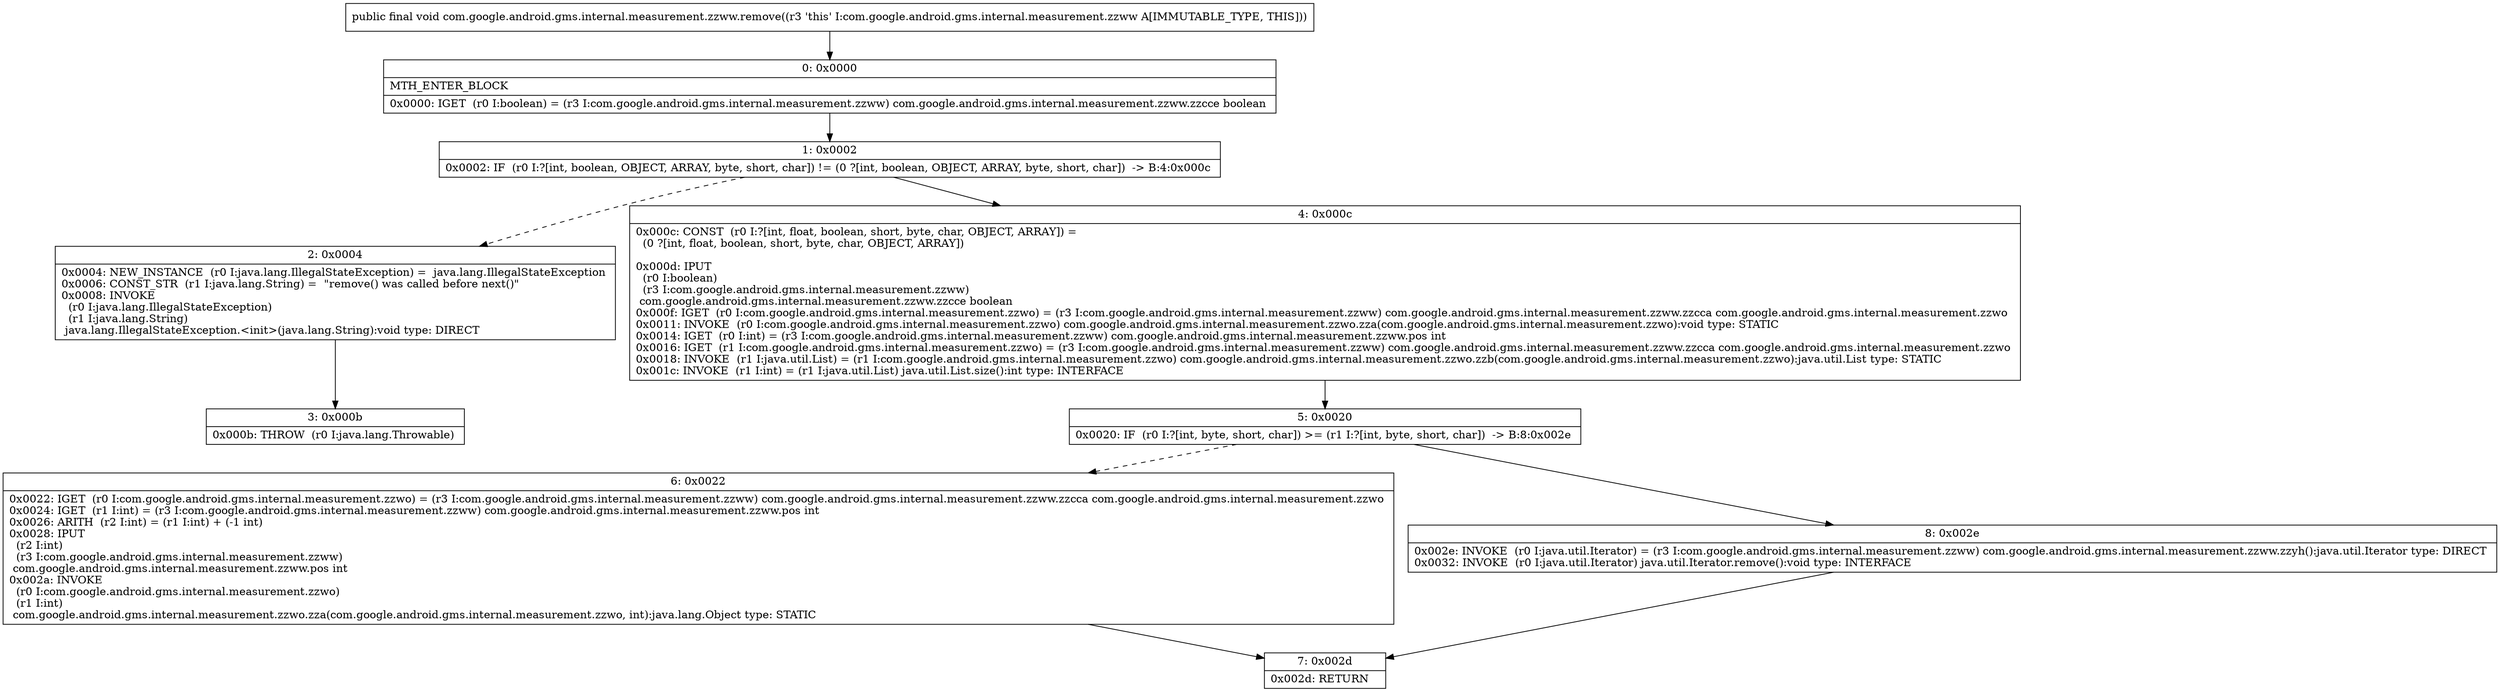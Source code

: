 digraph "CFG forcom.google.android.gms.internal.measurement.zzww.remove()V" {
Node_0 [shape=record,label="{0\:\ 0x0000|MTH_ENTER_BLOCK\l|0x0000: IGET  (r0 I:boolean) = (r3 I:com.google.android.gms.internal.measurement.zzww) com.google.android.gms.internal.measurement.zzww.zzcce boolean \l}"];
Node_1 [shape=record,label="{1\:\ 0x0002|0x0002: IF  (r0 I:?[int, boolean, OBJECT, ARRAY, byte, short, char]) != (0 ?[int, boolean, OBJECT, ARRAY, byte, short, char])  \-\> B:4:0x000c \l}"];
Node_2 [shape=record,label="{2\:\ 0x0004|0x0004: NEW_INSTANCE  (r0 I:java.lang.IllegalStateException) =  java.lang.IllegalStateException \l0x0006: CONST_STR  (r1 I:java.lang.String) =  \"remove() was called before next()\" \l0x0008: INVOKE  \l  (r0 I:java.lang.IllegalStateException)\l  (r1 I:java.lang.String)\l java.lang.IllegalStateException.\<init\>(java.lang.String):void type: DIRECT \l}"];
Node_3 [shape=record,label="{3\:\ 0x000b|0x000b: THROW  (r0 I:java.lang.Throwable) \l}"];
Node_4 [shape=record,label="{4\:\ 0x000c|0x000c: CONST  (r0 I:?[int, float, boolean, short, byte, char, OBJECT, ARRAY]) = \l  (0 ?[int, float, boolean, short, byte, char, OBJECT, ARRAY])\l \l0x000d: IPUT  \l  (r0 I:boolean)\l  (r3 I:com.google.android.gms.internal.measurement.zzww)\l com.google.android.gms.internal.measurement.zzww.zzcce boolean \l0x000f: IGET  (r0 I:com.google.android.gms.internal.measurement.zzwo) = (r3 I:com.google.android.gms.internal.measurement.zzww) com.google.android.gms.internal.measurement.zzww.zzcca com.google.android.gms.internal.measurement.zzwo \l0x0011: INVOKE  (r0 I:com.google.android.gms.internal.measurement.zzwo) com.google.android.gms.internal.measurement.zzwo.zza(com.google.android.gms.internal.measurement.zzwo):void type: STATIC \l0x0014: IGET  (r0 I:int) = (r3 I:com.google.android.gms.internal.measurement.zzww) com.google.android.gms.internal.measurement.zzww.pos int \l0x0016: IGET  (r1 I:com.google.android.gms.internal.measurement.zzwo) = (r3 I:com.google.android.gms.internal.measurement.zzww) com.google.android.gms.internal.measurement.zzww.zzcca com.google.android.gms.internal.measurement.zzwo \l0x0018: INVOKE  (r1 I:java.util.List) = (r1 I:com.google.android.gms.internal.measurement.zzwo) com.google.android.gms.internal.measurement.zzwo.zzb(com.google.android.gms.internal.measurement.zzwo):java.util.List type: STATIC \l0x001c: INVOKE  (r1 I:int) = (r1 I:java.util.List) java.util.List.size():int type: INTERFACE \l}"];
Node_5 [shape=record,label="{5\:\ 0x0020|0x0020: IF  (r0 I:?[int, byte, short, char]) \>= (r1 I:?[int, byte, short, char])  \-\> B:8:0x002e \l}"];
Node_6 [shape=record,label="{6\:\ 0x0022|0x0022: IGET  (r0 I:com.google.android.gms.internal.measurement.zzwo) = (r3 I:com.google.android.gms.internal.measurement.zzww) com.google.android.gms.internal.measurement.zzww.zzcca com.google.android.gms.internal.measurement.zzwo \l0x0024: IGET  (r1 I:int) = (r3 I:com.google.android.gms.internal.measurement.zzww) com.google.android.gms.internal.measurement.zzww.pos int \l0x0026: ARITH  (r2 I:int) = (r1 I:int) + (\-1 int) \l0x0028: IPUT  \l  (r2 I:int)\l  (r3 I:com.google.android.gms.internal.measurement.zzww)\l com.google.android.gms.internal.measurement.zzww.pos int \l0x002a: INVOKE  \l  (r0 I:com.google.android.gms.internal.measurement.zzwo)\l  (r1 I:int)\l com.google.android.gms.internal.measurement.zzwo.zza(com.google.android.gms.internal.measurement.zzwo, int):java.lang.Object type: STATIC \l}"];
Node_7 [shape=record,label="{7\:\ 0x002d|0x002d: RETURN   \l}"];
Node_8 [shape=record,label="{8\:\ 0x002e|0x002e: INVOKE  (r0 I:java.util.Iterator) = (r3 I:com.google.android.gms.internal.measurement.zzww) com.google.android.gms.internal.measurement.zzww.zzyh():java.util.Iterator type: DIRECT \l0x0032: INVOKE  (r0 I:java.util.Iterator) java.util.Iterator.remove():void type: INTERFACE \l}"];
MethodNode[shape=record,label="{public final void com.google.android.gms.internal.measurement.zzww.remove((r3 'this' I:com.google.android.gms.internal.measurement.zzww A[IMMUTABLE_TYPE, THIS])) }"];
MethodNode -> Node_0;
Node_0 -> Node_1;
Node_1 -> Node_2[style=dashed];
Node_1 -> Node_4;
Node_2 -> Node_3;
Node_4 -> Node_5;
Node_5 -> Node_6[style=dashed];
Node_5 -> Node_8;
Node_6 -> Node_7;
Node_8 -> Node_7;
}

